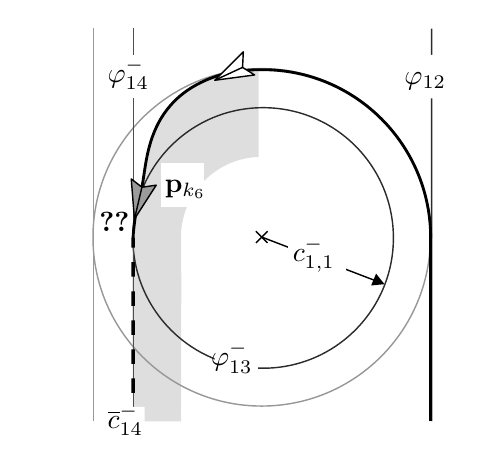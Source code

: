 
\definecolor{c2B2B2B}{RGB}{43,43,43}
\definecolor{cDEDEDE}{RGB}{222,222,222}
\definecolor{c989898}{RGB}{152,152,152}
\definecolor{cFFFFFF}{RGB}{255,255,255}
\definecolor{c4D4D4D}{RGB}{77,77,77}
\definecolor{c9B9B9B}{RGB}{155,155,155}


\def \globalscale {1.0}
\begin{tikzpicture}[y=0.80pt, x=0.80pt, yscale=-1.23*\globalscale, xscale=1.23*\globalscale, inner sep=0pt, outer sep=0pt]




  \path[fill=cDEDEDE,line join=round,even odd rule,line width=0.160pt] (201.222,113.929) .. controls (207.053,111.975) and (213.025,110.615) .. (219.486,110.501) -- (219.486,142.56) .. controls (204.173,143.122) and (191.822,155.287) .. (190.964,170.523) -- (190.977,183.15) -- (190.964,183.436) -- (190.964,183.726) .. controls (190.977,184.454) and (191.082,185.211) .. (191.062,185.927) -- (191.067,185.934) -- (191.067,187.706) -- (190.964,227.82) -- (190.964,235.038) -- (190.945,235.038) -- (190.945,235.181) -- (190.934,235.991) -- (190.992,239.682) -- (173.2,239.686) .. controls (173.479,219.657) and (172.479,191.161) .. (173.337,172.526) .. controls (173.756,163.425) and (175.776,156.454) .. (176.367,154.398) .. controls (178.587,146.679) and (177.003,123.939) .. (200.777,114.098) -- (201.222,113.929) -- cycle;



  \path[draw=c989898,line join=round,line width=0.512pt] (220.579,172.107) ellipse (1.742cm and 1.742cm);



  \path[draw=black,line join=round,line width=0.512pt] (222.748,174.144) -- (218.467,169.862);



  \path[draw=c2B2B2B,line join=round,line width=0.512pt] (283.011,95.45) -- (283.01,239.623);



  \path[draw=black,line join=round,line width=1.024pt] (212.566,111.222) .. controls (214.291,110.483) and (220.904,110.535) .. (220.904,110.535) .. controls (254.995,110.535) and (282.631,138.172) .. (282.631,172.263);



  \path[draw=black,line join=round,line width=0.512pt] (218.468,174.141) -- (222.749,169.86);



    \path[fill=cFFFFFF,line join=round,line width=0.160pt] (289.402,105.098) -- (276.953,105.098) -- (276.953,121.067) -- (289.408,121.067) -- (289.402,105.098) -- cycle;



    \path[cm={{1.0,0.0,0.0,1.0,(273.0,118.0)}}] (0.0,0.0) node[above right] () {$\varphi_{12}$};



  \path[draw=black,line join=round,line width=1.024pt] (282.63,239.634) -- (282.63,172.064);



  \path[draw=c2B2B2B,line join=round,line width=0.512pt] (221.117,172.326) ellipse (1.345cm and 1.345cm);



  \path[draw=c4D4D4D,line join=round,line width=0.512pt] (173.426,95.373) -- (173.426,239.546);



  \path[draw=black,line join=round,line width=0.512pt] (265.278,189.139) -- (220.778,172.072);



  \path[draw=black,line join=round,line width=1.024pt] (212.045,110.862) .. controls (176.502,117.439) and (178.896,145.63) .. (176.372,154.405) .. controls (173.763,163.476) and (173.365,171.946) .. (173.365,171.946) -- (173.379,172.211) -- (173.421,172.659);



  \path[draw=black,fill=c9B9B9B,line join=round,line width=0.512pt] (173.851,165.377) -- (181.843,152.948) -- (176.623,153.711) -- (172.68,150.646) -- (173.851,165.377) -- cycle;



  \path[fill=black,line join=round,line width=0.256pt] (172.733,229.239) -- (172.733,223.906) -- (174.013,223.906) -- (174.013,229.239) -- (172.733,229.239) -- cycle(172.733,218.573) -- (172.733,213.239) -- (174.013,213.239) -- (174.013,218.573) -- (172.733,218.573) -- cycle(172.733,207.906) -- (172.733,202.573) -- (174.013,202.573) -- (174.013,207.906) -- (172.733,207.906) -- cycle(172.733,197.239) -- (172.733,191.906) -- (174.013,191.906) -- (174.013,197.239) -- (172.733,197.239) -- cycle(172.733,186.573) -- (172.733,181.239) -- (174.013,181.239) -- (174.013,186.573) -- (172.733,186.573) -- cycle(172.733,175.906) -- (172.733,172.336) -- (174.013,172.336) -- (174.013,175.906) -- (172.733,175.906) -- cycle(172.733,239.906) -- (172.733,234.573) -- (174.013,234.573) -- (174.013,239.906) -- (172.733,239.906) -- cycle;



    \path[fill=cFFFFFF,line join=round,line width=0.160pt,rounded corners=0.0cm] (167.368,105.098) rectangle (179.818,121.068);



    \path[cm={{1.0,0.0,0.0,1.0,(164.0,118.0)}}] (0.0,0.0) node[above right] () {$\varphi_{14}^-$};



    \path[fill=cFFFFFF,line join=round,line width=0.160pt] (177.575,234.34) -- (165.126,234.34) -- (165.092,246.415) -- (177.571,246.384) -- (177.575,234.34) -- cycle;



    \path[cm={{1.0,0.0,0.0,1.0,(164.0,245.0)}}] (0.0,0.0) node[above right] () {$\overline{c}_{14}^-$};



    \path[fill=cFFFFFF,line join=round,line width=0.160pt,rounded corners=0.0cm] (230.323,173.232) rectangle (251.572,189.202);



    \path[cm={{1.0,0.0,0.0,1.0,(232.0,185.0)}}] (0.0,0.0) node[above right] () {$c_{1,1}^-$};



  \path[draw=black,fill=cFFFFFF,line join=round,line width=0.512pt] (203.356,114.421) -- (218.005,112.477) -- (213.56,109.723) -- (213.834,104.0) -- (203.356,114.421) -- cycle;



    \path[fill=cFFFFFF,line join=round,line width=0.160pt] (199.477,144.883) -- (183.508,144.883) -- (183.508,160.853) -- (199.477,160.853) -- (199.477,144.883) -- cycle;



    \path[cm={{1.0,0.0,0.0,1.0,(185.0,158.0)}}] (0.0,0.0) node[above right] () {$\mathbf{p}_{k_6}$};

    \path[cm={{1.0,0.0,0.0,1.0,(161.0,170.0)}}] (0.0,0.0) node[above right] () {\ref{sth:iii}};

    \path[fill=cFFFFFF,line join=round,line width=0.160pt,rounded corners=0.0cm] (192.405,96.882) rectangle (204.855,109.331);


  \path[draw=black,line join=round,line width=0.512pt] (203.717,114.257) -- (213.516,109.712);



  \path[draw=black,line join=round,line width=0.512pt] (174.025,164.733) -- (176.584,153.776);



    \path[fill=cFFFFFF,line join=round,line width=0.160pt] (219.226,208.57) -- (203.256,208.57) -- (203.256,224.54) -- (219.226,224.539) -- (219.226,208.57) -- cycle;



    \path[cm={{1.0,0.0,0.0,1.0,(202.0,222.0)}}] (0.0,0.0) node[above right] () {$\varphi_{13}^-$};



  \path[draw=c989898,line join=round,line width=0.512pt] (158.857,95.389) -- (158.857,239.562);


  \path[fill=black,line join=round,line width=0.160pt] (262.593,185.444) -- (260.761,189.79) -- (265.657,189.295) -- (262.593,185.444) -- cycle;






\end{tikzpicture}

